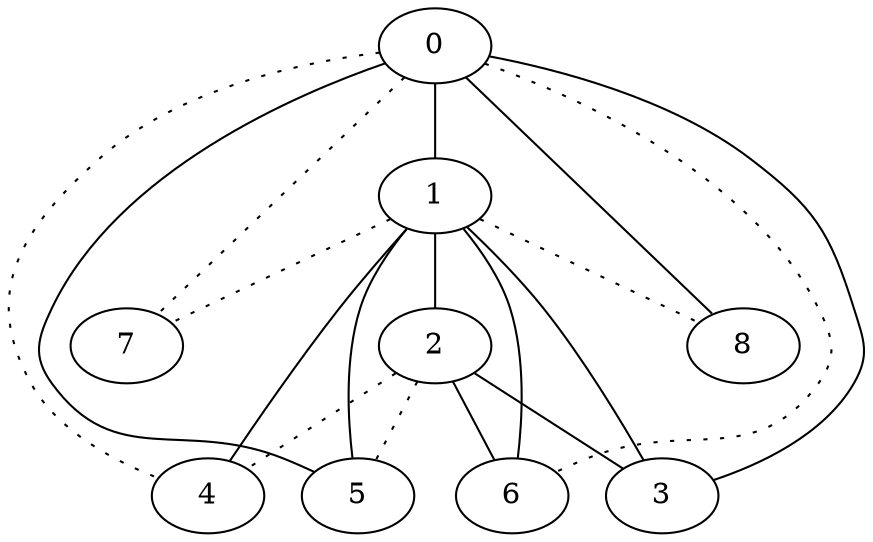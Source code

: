 graph {
a0[label=0];
a1[label=1];
a2[label=2];
a3[label=3];
a4[label=4];
a5[label=5];
a6[label=6];
a7[label=7];
a8[label=8];
a0 -- a1;
a0 -- a3;
a0 -- a4 [style=dotted];
a0 -- a5;
a0 -- a6 [style=dotted];
a0 -- a7 [style=dotted];
a0 -- a8;
a1 -- a2;
a1 -- a3;
a1 -- a4;
a1 -- a5;
a1 -- a6;
a1 -- a7 [style=dotted];
a1 -- a8 [style=dotted];
a2 -- a3;
a2 -- a4 [style=dotted];
a2 -- a5 [style=dotted];
a2 -- a6;
}
